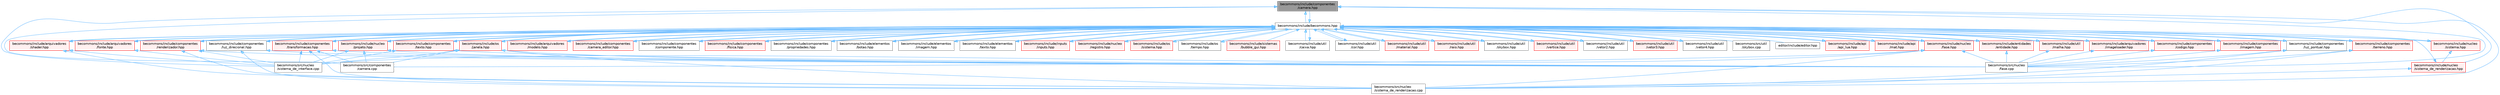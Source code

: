digraph "becommons/include/componentes/camera.hpp"
{
 // LATEX_PDF_SIZE
  bgcolor="transparent";
  edge [fontname=Helvetica,fontsize=10,labelfontname=Helvetica,labelfontsize=10];
  node [fontname=Helvetica,fontsize=10,shape=box,height=0.2,width=0.4];
  Node1 [id="Node000001",label="becommons/include/componentes\l/camera.hpp",height=0.2,width=0.4,color="gray40", fillcolor="grey60", style="filled", fontcolor="black",tooltip="Estrutura básica de câmera."];
  Node1 -> Node2 [id="edge1_Node000001_Node000002",dir="back",color="steelblue1",style="solid",tooltip=" "];
  Node2 [id="Node000002",label="becommons/include/becommons.hpp",height=0.2,width=0.4,color="grey40", fillcolor="white", style="filled",URL="$becommons_8hpp.html",tooltip=" "];
  Node2 -> Node3 [id="edge2_Node000002_Node000003",dir="back",color="steelblue1",style="solid",tooltip=" "];
  Node3 [id="Node000003",label="becommons/include/api\l/api_lua.hpp",height=0.2,width=0.4,color="red", fillcolor="#FFF0F0", style="filled",URL="$api__lua_8hpp.html",tooltip="Gerencia a configuração do luabridge para api lua."];
  Node3 -> Node2 [id="edge3_Node000003_Node000002",dir="back",color="steelblue1",style="solid",tooltip=" "];
  Node2 -> Node6 [id="edge4_Node000002_Node000006",dir="back",color="steelblue1",style="solid",tooltip=" "];
  Node6 [id="Node000006",label="becommons/include/api\l/mat.hpp",height=0.2,width=0.4,color="red", fillcolor="#FFF0F0", style="filled",URL="$mat_8hpp.html",tooltip="Gerencia funçoes matemáticas."];
  Node6 -> Node2 [id="edge5_Node000006_Node000002",dir="back",color="steelblue1",style="solid",tooltip=" "];
  Node2 -> Node7 [id="edge6_Node000002_Node000007",dir="back",color="steelblue1",style="solid",tooltip=" "];
  Node7 [id="Node000007",label="becommons/include/arquivadores\l/fonte.hpp",height=0.2,width=0.4,color="red", fillcolor="#FFF0F0", style="filled",URL="$fonte_8hpp.html",tooltip="Define estruturas básicas para renderização de textos."];
  Node7 -> Node2 [id="edge7_Node000007_Node000002",dir="back",color="steelblue1",style="solid",tooltip=" "];
  Node7 -> Node9 [id="edge8_Node000007_Node000009",dir="back",color="steelblue1",style="solid",tooltip=" "];
  Node9 [id="Node000009",label="becommons/src/nucleo\l/sistema_de_interface.cpp",height=0.2,width=0.4,color="grey40", fillcolor="white", style="filled",URL="$sistema__de__interface_8cpp.html",tooltip=" "];
  Node2 -> Node11 [id="edge9_Node000002_Node000011",dir="back",color="steelblue1",style="solid",tooltip=" "];
  Node11 [id="Node000011",label="becommons/include/arquivadores\l/imageloader.hpp",height=0.2,width=0.4,color="red", fillcolor="#FFF0F0", style="filled",URL="$imageloader_8hpp.html",tooltip="Gerencia as imagems/texturas carregadas na engine."];
  Node11 -> Node2 [id="edge10_Node000011_Node000002",dir="back",color="steelblue1",style="solid",tooltip=" "];
  Node11 -> Node15 [id="edge11_Node000011_Node000015",dir="back",color="steelblue1",style="solid",tooltip=" "];
  Node15 [id="Node000015",label="becommons/src/nucleo\l/fase.cpp",height=0.2,width=0.4,color="grey40", fillcolor="white", style="filled",URL="$fase_8cpp.html",tooltip=" "];
  Node2 -> Node16 [id="edge12_Node000002_Node000016",dir="back",color="steelblue1",style="solid",tooltip=" "];
  Node16 [id="Node000016",label="becommons/include/arquivadores\l/modelo.hpp",height=0.2,width=0.4,color="red", fillcolor="#FFF0F0", style="filled",URL="$modelo_8hpp.html",tooltip="Carrega um modelo usando a biblioteca assimp com base em um diretório."];
  Node16 -> Node2 [id="edge13_Node000016_Node000002",dir="back",color="steelblue1",style="solid",tooltip=" "];
  Node2 -> Node17 [id="edge14_Node000002_Node000017",dir="back",color="steelblue1",style="solid",tooltip=" "];
  Node17 [id="Node000017",label="becommons/include/arquivadores\l/shader.hpp",height=0.2,width=0.4,color="red", fillcolor="#FFF0F0", style="filled",URL="$shader_8hpp.html",tooltip="Gerencia os shaders GLSL."];
  Node17 -> Node2 [id="edge15_Node000017_Node000002",dir="back",color="steelblue1",style="solid",tooltip=" "];
  Node17 -> Node9 [id="edge16_Node000017_Node000009",dir="back",color="steelblue1",style="solid",tooltip=" "];
  Node17 -> Node22 [id="edge17_Node000017_Node000022",dir="back",color="steelblue1",style="solid",tooltip=" "];
  Node22 [id="Node000022",label="becommons/src/nucleo\l/sistema_de_renderizacao.cpp",height=0.2,width=0.4,color="grey40", fillcolor="white", style="filled",URL="$sistema__de__renderizacao_8cpp.html",tooltip=" "];
  Node2 -> Node1 [id="edge18_Node000002_Node000001",dir="back",color="steelblue1",style="solid",tooltip=" "];
  Node2 -> Node23 [id="edge19_Node000002_Node000023",dir="back",color="steelblue1",style="solid",tooltip=" "];
  Node23 [id="Node000023",label="becommons/include/componentes\l/camera_editor.hpp",height=0.2,width=0.4,color="red", fillcolor="#FFF0F0", style="filled",URL="$camera__editor_8hpp.html",tooltip=" "];
  Node23 -> Node2 [id="edge20_Node000023_Node000002",dir="back",color="steelblue1",style="solid",tooltip=" "];
  Node2 -> Node28 [id="edge21_Node000002_Node000028",dir="back",color="steelblue1",style="solid",tooltip=" "];
  Node28 [id="Node000028",label="becommons/include/componentes\l/codigo.hpp",height=0.2,width=0.4,color="red", fillcolor="#FFF0F0", style="filled",URL="$codigo_8hpp.html",tooltip="Componente de código para entidades ECS."];
  Node28 -> Node2 [id="edge22_Node000028_Node000002",dir="back",color="steelblue1",style="solid",tooltip=" "];
  Node28 -> Node15 [id="edge23_Node000028_Node000015",dir="back",color="steelblue1",style="solid",tooltip=" "];
  Node2 -> Node30 [id="edge24_Node000002_Node000030",dir="back",color="steelblue1",style="solid",tooltip=" "];
  Node30 [id="Node000030",label="becommons/include/componentes\l/componente.hpp",height=0.2,width=0.4,color="grey40", fillcolor="white", style="filled",URL="$componente_8hpp.html",tooltip="Estrutura base para componetes."];
  Node30 -> Node2 [id="edge25_Node000030_Node000002",dir="back",color="steelblue1",style="solid",tooltip=" "];
  Node2 -> Node31 [id="edge26_Node000002_Node000031",dir="back",color="steelblue1",style="solid",tooltip=" "];
  Node31 [id="Node000031",label="becommons/include/componentes\l/fisica.hpp",height=0.2,width=0.4,color="red", fillcolor="#FFF0F0", style="filled",URL="$fisica_8hpp.html",tooltip="Componente de física para entidades ECS."];
  Node31 -> Node2 [id="edge27_Node000031_Node000002",dir="back",color="steelblue1",style="solid",tooltip=" "];
  Node2 -> Node34 [id="edge28_Node000002_Node000034",dir="back",color="steelblue1",style="solid",tooltip=" "];
  Node34 [id="Node000034",label="becommons/include/componentes\l/imagem.hpp",height=0.2,width=0.4,color="red", fillcolor="#FFF0F0", style="filled",URL="$componentes_2imagem_8hpp.html",tooltip=" "];
  Node34 -> Node2 [id="edge29_Node000034_Node000002",dir="back",color="steelblue1",style="solid",tooltip=" "];
  Node34 -> Node15 [id="edge30_Node000034_Node000015",dir="back",color="steelblue1",style="solid",tooltip=" "];
  Node2 -> Node35 [id="edge31_Node000002_Node000035",dir="back",color="steelblue1",style="solid",tooltip=" "];
  Node35 [id="Node000035",label="becommons/include/componentes\l/luz_direcional.hpp",height=0.2,width=0.4,color="grey40", fillcolor="white", style="filled",URL="$luz__direcional_8hpp.html",tooltip=" "];
  Node35 -> Node2 [id="edge32_Node000035_Node000002",dir="back",color="steelblue1",style="solid",tooltip=" "];
  Node35 -> Node15 [id="edge33_Node000035_Node000015",dir="back",color="steelblue1",style="solid",tooltip=" "];
  Node35 -> Node22 [id="edge34_Node000035_Node000022",dir="back",color="steelblue1",style="solid",tooltip=" "];
  Node2 -> Node36 [id="edge35_Node000002_Node000036",dir="back",color="steelblue1",style="solid",tooltip=" "];
  Node36 [id="Node000036",label="becommons/include/componentes\l/luz_pontual.hpp",height=0.2,width=0.4,color="grey40", fillcolor="white", style="filled",URL="$luz__pontual_8hpp.html",tooltip=" "];
  Node36 -> Node2 [id="edge36_Node000036_Node000002",dir="back",color="steelblue1",style="solid",tooltip=" "];
  Node36 -> Node15 [id="edge37_Node000036_Node000015",dir="back",color="steelblue1",style="solid",tooltip=" "];
  Node36 -> Node22 [id="edge38_Node000036_Node000022",dir="back",color="steelblue1",style="solid",tooltip=" "];
  Node2 -> Node37 [id="edge39_Node000002_Node000037",dir="back",color="steelblue1",style="solid",tooltip=" "];
  Node37 [id="Node000037",label="becommons/include/componentes\l/propriedades.hpp",height=0.2,width=0.4,color="grey40", fillcolor="white", style="filled",URL="$propriedades_8hpp.html",tooltip=" "];
  Node37 -> Node2 [id="edge40_Node000037_Node000002",dir="back",color="steelblue1",style="solid",tooltip=" "];
  Node2 -> Node38 [id="edge41_Node000002_Node000038",dir="back",color="steelblue1",style="solid",tooltip=" "];
  Node38 [id="Node000038",label="becommons/include/componentes\l/renderizador.hpp",height=0.2,width=0.4,color="red", fillcolor="#FFF0F0", style="filled",URL="$renderizador_8hpp.html",tooltip=" "];
  Node38 -> Node2 [id="edge42_Node000038_Node000002",dir="back",color="steelblue1",style="solid",tooltip=" "];
  Node38 -> Node15 [id="edge43_Node000038_Node000015",dir="back",color="steelblue1",style="solid",tooltip=" "];
  Node38 -> Node9 [id="edge44_Node000038_Node000009",dir="back",color="steelblue1",style="solid",tooltip=" "];
  Node38 -> Node22 [id="edge45_Node000038_Node000022",dir="back",color="steelblue1",style="solid",tooltip=" "];
  Node2 -> Node39 [id="edge46_Node000002_Node000039",dir="back",color="steelblue1",style="solid",tooltip=" "];
  Node39 [id="Node000039",label="becommons/include/componentes\l/terreno.hpp",height=0.2,width=0.4,color="red", fillcolor="#FFF0F0", style="filled",URL="$terreno_8hpp.html",tooltip=" "];
  Node39 -> Node2 [id="edge47_Node000039_Node000002",dir="back",color="steelblue1",style="solid",tooltip=" "];
  Node39 -> Node15 [id="edge48_Node000039_Node000015",dir="back",color="steelblue1",style="solid",tooltip=" "];
  Node39 -> Node22 [id="edge49_Node000039_Node000022",dir="back",color="steelblue1",style="solid",tooltip=" "];
  Node2 -> Node40 [id="edge50_Node000002_Node000040",dir="back",color="steelblue1",style="solid",tooltip=" "];
  Node40 [id="Node000040",label="becommons/include/componentes\l/texto.hpp",height=0.2,width=0.4,color="red", fillcolor="#FFF0F0", style="filled",URL="$componentes_2texto_8hpp.html",tooltip=" "];
  Node40 -> Node2 [id="edge51_Node000040_Node000002",dir="back",color="steelblue1",style="solid",tooltip=" "];
  Node40 -> Node15 [id="edge52_Node000040_Node000015",dir="back",color="steelblue1",style="solid",tooltip=" "];
  Node40 -> Node9 [id="edge53_Node000040_Node000009",dir="back",color="steelblue1",style="solid",tooltip=" "];
  Node2 -> Node41 [id="edge54_Node000002_Node000041",dir="back",color="steelblue1",style="solid",tooltip=" "];
  Node41 [id="Node000041",label="becommons/include/componentes\l/transformacao.hpp",height=0.2,width=0.4,color="red", fillcolor="#FFF0F0", style="filled",URL="$transformacao_8hpp.html",tooltip="Calcula a mtriz de modelo para um objeto 3d qualquer."];
  Node41 -> Node2 [id="edge55_Node000041_Node000002",dir="back",color="steelblue1",style="solid",tooltip=" "];
  Node41 -> Node42 [id="edge56_Node000041_Node000042",dir="back",color="steelblue1",style="solid",tooltip=" "];
  Node42 [id="Node000042",label="becommons/src/componentes\l/camera.cpp",height=0.2,width=0.4,color="grey40", fillcolor="white", style="filled",URL="$camera_8cpp.html",tooltip=" "];
  Node41 -> Node15 [id="edge57_Node000041_Node000015",dir="back",color="steelblue1",style="solid",tooltip=" "];
  Node41 -> Node9 [id="edge58_Node000041_Node000009",dir="back",color="steelblue1",style="solid",tooltip=" "];
  Node41 -> Node22 [id="edge59_Node000041_Node000022",dir="back",color="steelblue1",style="solid",tooltip=" "];
  Node2 -> Node44 [id="edge60_Node000002_Node000044",dir="back",color="steelblue1",style="solid",tooltip=" "];
  Node44 [id="Node000044",label="becommons/include/elementos\l/botao.hpp",height=0.2,width=0.4,color="grey40", fillcolor="white", style="filled",URL="$botao_8hpp.html",tooltip=" "];
  Node44 -> Node2 [id="edge61_Node000044_Node000002",dir="back",color="steelblue1",style="solid",tooltip=" "];
  Node2 -> Node45 [id="edge62_Node000002_Node000045",dir="back",color="steelblue1",style="solid",tooltip=" "];
  Node45 [id="Node000045",label="becommons/include/elementos\l/imagem.hpp",height=0.2,width=0.4,color="grey40", fillcolor="white", style="filled",URL="$elementos_2imagem_8hpp.html",tooltip="Gerencia a configuração do luabridge para api lua."];
  Node45 -> Node2 [id="edge63_Node000045_Node000002",dir="back",color="steelblue1",style="solid",tooltip=" "];
  Node2 -> Node46 [id="edge64_Node000002_Node000046",dir="back",color="steelblue1",style="solid",tooltip=" "];
  Node46 [id="Node000046",label="becommons/include/elementos\l/texto.hpp",height=0.2,width=0.4,color="grey40", fillcolor="white", style="filled",URL="$elementos_2texto_8hpp.html",tooltip=" "];
  Node46 -> Node2 [id="edge65_Node000046_Node000002",dir="back",color="steelblue1",style="solid",tooltip=" "];
  Node2 -> Node47 [id="edge66_Node000002_Node000047",dir="back",color="steelblue1",style="solid",tooltip=" "];
  Node47 [id="Node000047",label="becommons/include/entidades\l/entidade.hpp",height=0.2,width=0.4,color="red", fillcolor="#FFF0F0", style="filled",URL="$entidade_8hpp.html",tooltip="Inclusoes e defini��es relacionadas � entidade."];
  Node47 -> Node2 [id="edge67_Node000047_Node000002",dir="back",color="steelblue1",style="solid",tooltip=" "];
  Node47 -> Node15 [id="edge68_Node000047_Node000015",dir="back",color="steelblue1",style="solid",tooltip=" "];
  Node2 -> Node48 [id="edge69_Node000002_Node000048",dir="back",color="steelblue1",style="solid",tooltip=" "];
  Node48 [id="Node000048",label="becommons/include/inputs\l/inputs.hpp",height=0.2,width=0.4,color="red", fillcolor="#FFF0F0", style="filled",URL="$inputs_8hpp.html",tooltip=" "];
  Node48 -> Node2 [id="edge70_Node000048_Node000002",dir="back",color="steelblue1",style="solid",tooltip=" "];
  Node2 -> Node50 [id="edge71_Node000002_Node000050",dir="back",color="steelblue1",style="solid",tooltip=" "];
  Node50 [id="Node000050",label="becommons/include/nucleo\l/fase.hpp",height=0.2,width=0.4,color="red", fillcolor="#FFF0F0", style="filled",URL="$fase_8hpp.html",tooltip="Gerencia sistemas numa fase."];
  Node50 -> Node2 [id="edge72_Node000050_Node000002",dir="back",color="steelblue1",style="solid",tooltip=" "];
  Node50 -> Node42 [id="edge73_Node000050_Node000042",dir="back",color="steelblue1",style="solid",tooltip=" "];
  Node50 -> Node15 [id="edge74_Node000050_Node000015",dir="back",color="steelblue1",style="solid",tooltip=" "];
  Node50 -> Node9 [id="edge75_Node000050_Node000009",dir="back",color="steelblue1",style="solid",tooltip=" "];
  Node50 -> Node22 [id="edge76_Node000050_Node000022",dir="back",color="steelblue1",style="solid",tooltip=" "];
  Node2 -> Node52 [id="edge77_Node000002_Node000052",dir="back",color="steelblue1",style="solid",tooltip=" "];
  Node52 [id="Node000052",label="becommons/include/nucleo\l/projeto.hpp",height=0.2,width=0.4,color="red", fillcolor="#FFF0F0", style="filled",URL="$projeto_8hpp.html",tooltip="Gerencia configurações do projeto."];
  Node52 -> Node2 [id="edge78_Node000052_Node000002",dir="back",color="steelblue1",style="solid",tooltip=" "];
  Node52 -> Node42 [id="edge79_Node000052_Node000042",dir="back",color="steelblue1",style="solid",tooltip=" "];
  Node52 -> Node15 [id="edge80_Node000052_Node000015",dir="back",color="steelblue1",style="solid",tooltip=" "];
  Node52 -> Node9 [id="edge81_Node000052_Node000009",dir="back",color="steelblue1",style="solid",tooltip=" "];
  Node2 -> Node54 [id="edge82_Node000002_Node000054",dir="back",color="steelblue1",style="solid",tooltip=" "];
  Node54 [id="Node000054",label="becommons/include/nucleo\l/registro.hpp",height=0.2,width=0.4,color="red", fillcolor="#FFF0F0", style="filled",URL="$registro_8hpp.html",tooltip="Inclusoes e definições relacionadas à registro."];
  Node54 -> Node2 [id="edge83_Node000054_Node000002",dir="back",color="steelblue1",style="solid",tooltip=" "];
  Node2 -> Node55 [id="edge84_Node000002_Node000055",dir="back",color="steelblue1",style="solid",tooltip=" "];
  Node55 [id="Node000055",label="becommons/include/nucleo\l/sistema.hpp",height=0.2,width=0.4,color="red", fillcolor="#FFF0F0", style="filled",URL="$nucleo_2sistema_8hpp.html",tooltip=" "];
  Node55 -> Node2 [id="edge85_Node000055_Node000002",dir="back",color="steelblue1",style="solid",tooltip=" "];
  Node55 -> Node58 [id="edge86_Node000055_Node000058",dir="back",color="steelblue1",style="solid",tooltip=" "];
  Node58 [id="Node000058",label="becommons/include/nucleo\l/sistema_de_renderizacao.hpp",height=0.2,width=0.4,color="red", fillcolor="#FFF0F0", style="filled",URL="$sistema__de__renderizacao_8hpp.html",tooltip="Gerencia a renderizacao."];
  Node58 -> Node2 [id="edge87_Node000058_Node000002",dir="back",color="steelblue1",style="solid",tooltip=" "];
  Node58 -> Node22 [id="edge88_Node000058_Node000022",dir="back",color="steelblue1",style="solid",tooltip=" "];
  Node2 -> Node59 [id="edge89_Node000002_Node000059",dir="back",color="steelblue1",style="solid",tooltip=" "];
  Node59 [id="Node000059",label="becommons/include/os\l/janela.hpp",height=0.2,width=0.4,color="red", fillcolor="#FFF0F0", style="filled",URL="$janela_8hpp.html",tooltip="Inicia e gerencia janela glfw."];
  Node59 -> Node2 [id="edge90_Node000059_Node000002",dir="back",color="steelblue1",style="solid",tooltip=" "];
  Node59 -> Node42 [id="edge91_Node000059_Node000042",dir="back",color="steelblue1",style="solid",tooltip=" "];
  Node59 -> Node15 [id="edge92_Node000059_Node000015",dir="back",color="steelblue1",style="solid",tooltip=" "];
  Node59 -> Node9 [id="edge93_Node000059_Node000009",dir="back",color="steelblue1",style="solid",tooltip=" "];
  Node59 -> Node22 [id="edge94_Node000059_Node000022",dir="back",color="steelblue1",style="solid",tooltip=" "];
  Node2 -> Node61 [id="edge95_Node000002_Node000061",dir="back",color="steelblue1",style="solid",tooltip=" "];
  Node61 [id="Node000061",label="becommons/include/os\l/sistema.hpp",height=0.2,width=0.4,color="red", fillcolor="#FFF0F0", style="filled",URL="$os_2sistema_8hpp.html",tooltip="funçoes do sistema"];
  Node61 -> Node2 [id="edge96_Node000061_Node000002",dir="back",color="steelblue1",style="solid",tooltip=" "];
  Node2 -> Node62 [id="edge97_Node000002_Node000062",dir="back",color="steelblue1",style="solid",tooltip=" "];
  Node62 [id="Node000062",label="becommons/include/os\l/tempo.hpp",height=0.2,width=0.4,color="grey40", fillcolor="white", style="filled",URL="$tempo_8hpp.html",tooltip="Inicia e gerencia o tempo."];
  Node62 -> Node2 [id="edge98_Node000062_Node000002",dir="back",color="steelblue1",style="solid",tooltip=" "];
  Node2 -> Node63 [id="edge99_Node000002_Node000063",dir="back",color="steelblue1",style="solid",tooltip=" "];
  Node63 [id="Node000063",label="becommons/include/sistemas\l/bubble_gui.hpp",height=0.2,width=0.4,color="red", fillcolor="#FFF0F0", style="filled",URL="$bubble__gui_8hpp.html",tooltip=" "];
  Node2 -> Node64 [id="edge100_Node000002_Node000064",dir="back",color="steelblue1",style="solid",tooltip=" "];
  Node64 [id="Node000064",label="becommons/include/util\l/caixa.hpp",height=0.2,width=0.4,color="grey40", fillcolor="white", style="filled",URL="$caixa_8hpp.html",tooltip=" "];
  Node64 -> Node2 [id="edge101_Node000064_Node000002",dir="back",color="steelblue1",style="solid",tooltip=" "];
  Node2 -> Node65 [id="edge102_Node000002_Node000065",dir="back",color="steelblue1",style="solid",tooltip=" "];
  Node65 [id="Node000065",label="becommons/include/util\l/cor.hpp",height=0.2,width=0.4,color="grey40", fillcolor="white", style="filled",URL="$cor_8hpp.html",tooltip=" "];
  Node65 -> Node2 [id="edge103_Node000065_Node000002",dir="back",color="steelblue1",style="solid",tooltip=" "];
  Node2 -> Node66 [id="edge104_Node000002_Node000066",dir="back",color="steelblue1",style="solid",tooltip=" "];
  Node66 [id="Node000066",label="becommons/include/util\l/malha.hpp",height=0.2,width=0.4,color="red", fillcolor="#FFF0F0", style="filled",URL="$malha_8hpp.html",tooltip=" "];
  Node66 -> Node2 [id="edge105_Node000066_Node000002",dir="back",color="steelblue1",style="solid",tooltip=" "];
  Node66 -> Node15 [id="edge106_Node000066_Node000015",dir="back",color="steelblue1",style="solid",tooltip=" "];
  Node2 -> Node68 [id="edge107_Node000002_Node000068",dir="back",color="steelblue1",style="solid",tooltip=" "];
  Node68 [id="Node000068",label="becommons/include/util\l/material.hpp",height=0.2,width=0.4,color="red", fillcolor="#FFF0F0", style="filled",URL="$material_8hpp.html",tooltip=" "];
  Node68 -> Node2 [id="edge108_Node000068_Node000002",dir="back",color="steelblue1",style="solid",tooltip=" "];
  Node2 -> Node69 [id="edge109_Node000002_Node000069",dir="back",color="steelblue1",style="solid",tooltip=" "];
  Node69 [id="Node000069",label="becommons/include/util\l/raio.hpp",height=0.2,width=0.4,color="red", fillcolor="#FFF0F0", style="filled",URL="$raio_8hpp.html",tooltip=" "];
  Node69 -> Node2 [id="edge110_Node000069_Node000002",dir="back",color="steelblue1",style="solid",tooltip=" "];
  Node2 -> Node70 [id="edge111_Node000002_Node000070",dir="back",color="steelblue1",style="solid",tooltip=" "];
  Node70 [id="Node000070",label="becommons/include/util\l/skybox.hpp",height=0.2,width=0.4,color="grey40", fillcolor="white", style="filled",URL="$skybox_8hpp.html",tooltip=" "];
  Node70 -> Node2 [id="edge112_Node000070_Node000002",dir="back",color="steelblue1",style="solid",tooltip=" "];
  Node2 -> Node71 [id="edge113_Node000002_Node000071",dir="back",color="steelblue1",style="solid",tooltip=" "];
  Node71 [id="Node000071",label="becommons/include/util\l/vertice.hpp",height=0.2,width=0.4,color="red", fillcolor="#FFF0F0", style="filled",URL="$vertice_8hpp.html",tooltip=" "];
  Node71 -> Node2 [id="edge114_Node000071_Node000002",dir="back",color="steelblue1",style="solid",tooltip=" "];
  Node2 -> Node72 [id="edge115_Node000002_Node000072",dir="back",color="steelblue1",style="solid",tooltip=" "];
  Node72 [id="Node000072",label="becommons/include/util\l/vetor2.hpp",height=0.2,width=0.4,color="grey40", fillcolor="white", style="filled",URL="$vetor2_8hpp.html",tooltip=" "];
  Node72 -> Node2 [id="edge116_Node000072_Node000002",dir="back",color="steelblue1",style="solid",tooltip=" "];
  Node2 -> Node73 [id="edge117_Node000002_Node000073",dir="back",color="steelblue1",style="solid",tooltip=" "];
  Node73 [id="Node000073",label="becommons/include/util\l/vetor3.hpp",height=0.2,width=0.4,color="red", fillcolor="#FFF0F0", style="filled",URL="$vetor3_8hpp.html",tooltip=" "];
  Node73 -> Node2 [id="edge118_Node000073_Node000002",dir="back",color="steelblue1",style="solid",tooltip=" "];
  Node2 -> Node74 [id="edge119_Node000002_Node000074",dir="back",color="steelblue1",style="solid",tooltip=" "];
  Node74 [id="Node000074",label="becommons/include/util\l/vetor4.hpp",height=0.2,width=0.4,color="grey40", fillcolor="white", style="filled",URL="$vetor4_8hpp.html",tooltip=" "];
  Node74 -> Node2 [id="edge120_Node000074_Node000002",dir="back",color="steelblue1",style="solid",tooltip=" "];
  Node2 -> Node75 [id="edge121_Node000002_Node000075",dir="back",color="steelblue1",style="solid",tooltip=" "];
  Node75 [id="Node000075",label="becommons/src/util\l/skybox.cpp",height=0.2,width=0.4,color="grey40", fillcolor="white", style="filled",URL="$skybox_8cpp.html",tooltip=" "];
  Node2 -> Node26 [id="edge122_Node000002_Node000026",dir="back",color="steelblue1",style="solid",tooltip=" "];
  Node26 [id="Node000026",label="editor/include/editor.hpp",height=0.2,width=0.4,color="grey40", fillcolor="white", style="filled",URL="$editor_8hpp.html",tooltip=" "];
  Node1 -> Node58 [id="edge123_Node000001_Node000058",dir="back",color="steelblue1",style="solid",tooltip=" "];
  Node1 -> Node42 [id="edge124_Node000001_Node000042",dir="back",color="steelblue1",style="solid",tooltip=" "];
  Node1 -> Node15 [id="edge125_Node000001_Node000015",dir="back",color="steelblue1",style="solid",tooltip=" "];
  Node1 -> Node9 [id="edge126_Node000001_Node000009",dir="back",color="steelblue1",style="solid",tooltip=" "];
  Node1 -> Node22 [id="edge127_Node000001_Node000022",dir="back",color="steelblue1",style="solid",tooltip=" "];
}
